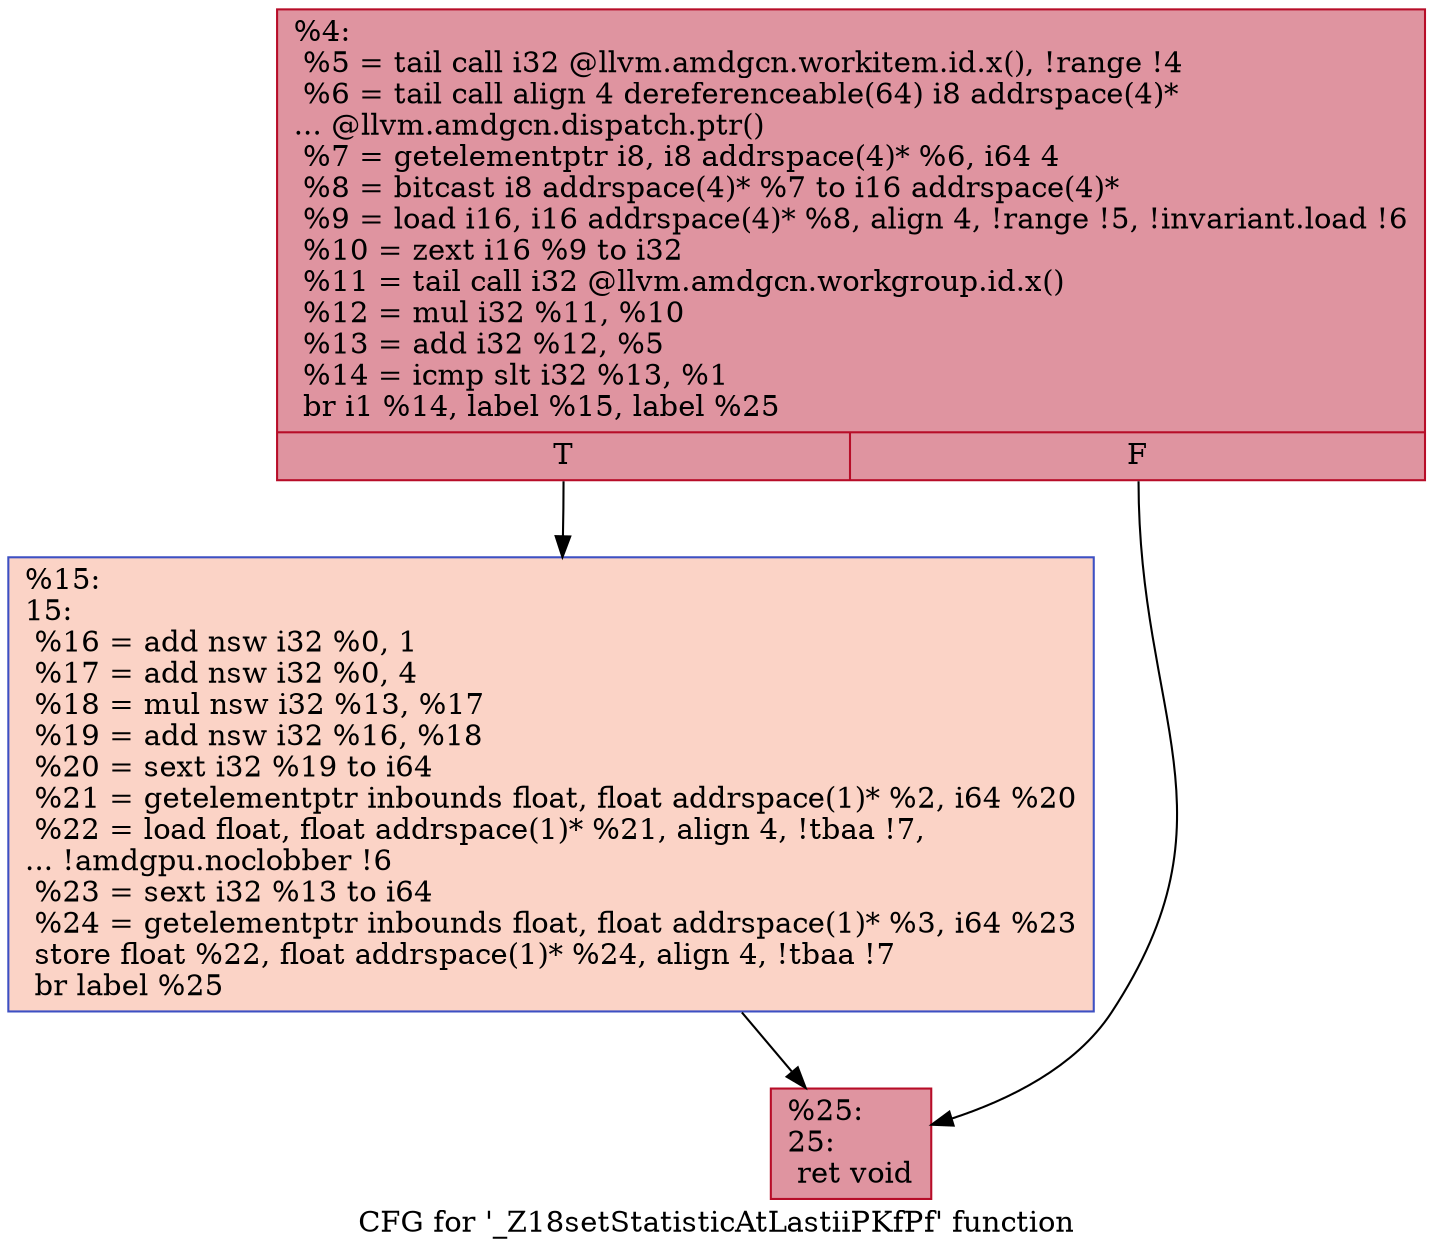 digraph "CFG for '_Z18setStatisticAtLastiiPKfPf' function" {
	label="CFG for '_Z18setStatisticAtLastiiPKfPf' function";

	Node0x4d650d0 [shape=record,color="#b70d28ff", style=filled, fillcolor="#b70d2870",label="{%4:\l  %5 = tail call i32 @llvm.amdgcn.workitem.id.x(), !range !4\l  %6 = tail call align 4 dereferenceable(64) i8 addrspace(4)*\l... @llvm.amdgcn.dispatch.ptr()\l  %7 = getelementptr i8, i8 addrspace(4)* %6, i64 4\l  %8 = bitcast i8 addrspace(4)* %7 to i16 addrspace(4)*\l  %9 = load i16, i16 addrspace(4)* %8, align 4, !range !5, !invariant.load !6\l  %10 = zext i16 %9 to i32\l  %11 = tail call i32 @llvm.amdgcn.workgroup.id.x()\l  %12 = mul i32 %11, %10\l  %13 = add i32 %12, %5\l  %14 = icmp slt i32 %13, %1\l  br i1 %14, label %15, label %25\l|{<s0>T|<s1>F}}"];
	Node0x4d650d0:s0 -> Node0x4d66fa0;
	Node0x4d650d0:s1 -> Node0x4d67030;
	Node0x4d66fa0 [shape=record,color="#3d50c3ff", style=filled, fillcolor="#f59c7d70",label="{%15:\l15:                                               \l  %16 = add nsw i32 %0, 1\l  %17 = add nsw i32 %0, 4\l  %18 = mul nsw i32 %13, %17\l  %19 = add nsw i32 %16, %18\l  %20 = sext i32 %19 to i64\l  %21 = getelementptr inbounds float, float addrspace(1)* %2, i64 %20\l  %22 = load float, float addrspace(1)* %21, align 4, !tbaa !7,\l... !amdgpu.noclobber !6\l  %23 = sext i32 %13 to i64\l  %24 = getelementptr inbounds float, float addrspace(1)* %3, i64 %23\l  store float %22, float addrspace(1)* %24, align 4, !tbaa !7\l  br label %25\l}"];
	Node0x4d66fa0 -> Node0x4d67030;
	Node0x4d67030 [shape=record,color="#b70d28ff", style=filled, fillcolor="#b70d2870",label="{%25:\l25:                                               \l  ret void\l}"];
}
